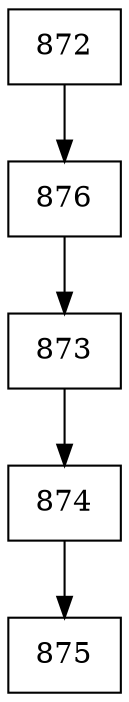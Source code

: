 digraph G {
  node [shape=record];
  node0 [label="{872}"];
  node0 -> node1;
  node1 [label="{876}"];
  node1 -> node2;
  node2 [label="{873}"];
  node2 -> node3;
  node3 [label="{874}"];
  node3 -> node4;
  node4 [label="{875}"];
}
